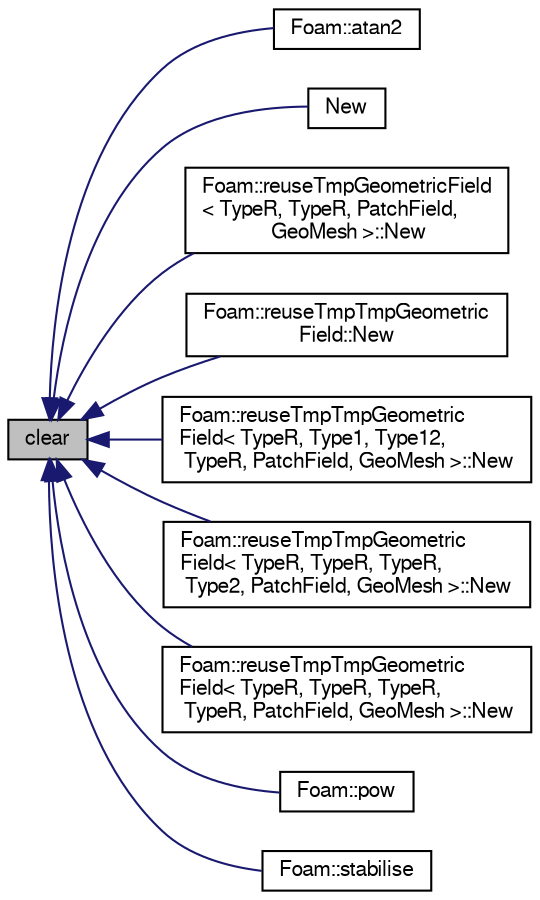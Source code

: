 digraph "clear"
{
  bgcolor="transparent";
  edge [fontname="FreeSans",fontsize="10",labelfontname="FreeSans",labelfontsize="10"];
  node [fontname="FreeSans",fontsize="10",shape=record];
  rankdir="LR";
  Node7 [label="clear",height=0.2,width=0.4,color="black", fillcolor="grey75", style="filled", fontcolor="black"];
  Node7 -> Node8 [dir="back",color="midnightblue",fontsize="10",style="solid",fontname="FreeSans"];
  Node8 [label="Foam::atan2",height=0.2,width=0.4,color="black",URL="$a21124.html#a8e775d1e4e7833ab874cc8feb8304eb4"];
  Node7 -> Node9 [dir="back",color="midnightblue",fontsize="10",style="solid",fontname="FreeSans"];
  Node9 [label="New",height=0.2,width=0.4,color="black",URL="$a26518.html#a561324eb5159a433918cb72bfea56959"];
  Node7 -> Node10 [dir="back",color="midnightblue",fontsize="10",style="solid",fontname="FreeSans"];
  Node10 [label="Foam::reuseTmpGeometricField\l\< TypeR, TypeR, PatchField,\l GeoMesh \>::New",height=0.2,width=0.4,color="black",URL="$a26522.html#a5319ed805c271c66b90f36114132fff5"];
  Node7 -> Node11 [dir="back",color="midnightblue",fontsize="10",style="solid",fontname="FreeSans"];
  Node11 [label="Foam::reuseTmpTmpGeometric\lField::New",height=0.2,width=0.4,color="black",URL="$a26526.html#a79a34c7172b39c2c6ca4564ea743efb2"];
  Node7 -> Node12 [dir="back",color="midnightblue",fontsize="10",style="solid",fontname="FreeSans"];
  Node12 [label="Foam::reuseTmpTmpGeometric\lField\< TypeR, Type1, Type12,\l TypeR, PatchField, GeoMesh \>::New",height=0.2,width=0.4,color="black",URL="$a26530.html#a5b7c2087a55c1a3051281068a9ef3bb6"];
  Node7 -> Node13 [dir="back",color="midnightblue",fontsize="10",style="solid",fontname="FreeSans"];
  Node13 [label="Foam::reuseTmpTmpGeometric\lField\< TypeR, TypeR, TypeR,\l Type2, PatchField, GeoMesh \>::New",height=0.2,width=0.4,color="black",URL="$a26534.html#a0ffa918bc8eeb15165dcd9904f79fdbb"];
  Node7 -> Node14 [dir="back",color="midnightblue",fontsize="10",style="solid",fontname="FreeSans"];
  Node14 [label="Foam::reuseTmpTmpGeometric\lField\< TypeR, TypeR, TypeR,\l TypeR, PatchField, GeoMesh \>::New",height=0.2,width=0.4,color="black",URL="$a26538.html#a12dd295235d16ef2ffe5c697e103516d"];
  Node7 -> Node15 [dir="back",color="midnightblue",fontsize="10",style="solid",fontname="FreeSans"];
  Node15 [label="Foam::pow",height=0.2,width=0.4,color="black",URL="$a21124.html#a905d80e001dd061c691a00c53117227f"];
  Node7 -> Node16 [dir="back",color="midnightblue",fontsize="10",style="solid",fontname="FreeSans"];
  Node16 [label="Foam::stabilise",height=0.2,width=0.4,color="black",URL="$a21124.html#a36a7a4daa1ae0f29ea8f96f4f7222830"];
}
